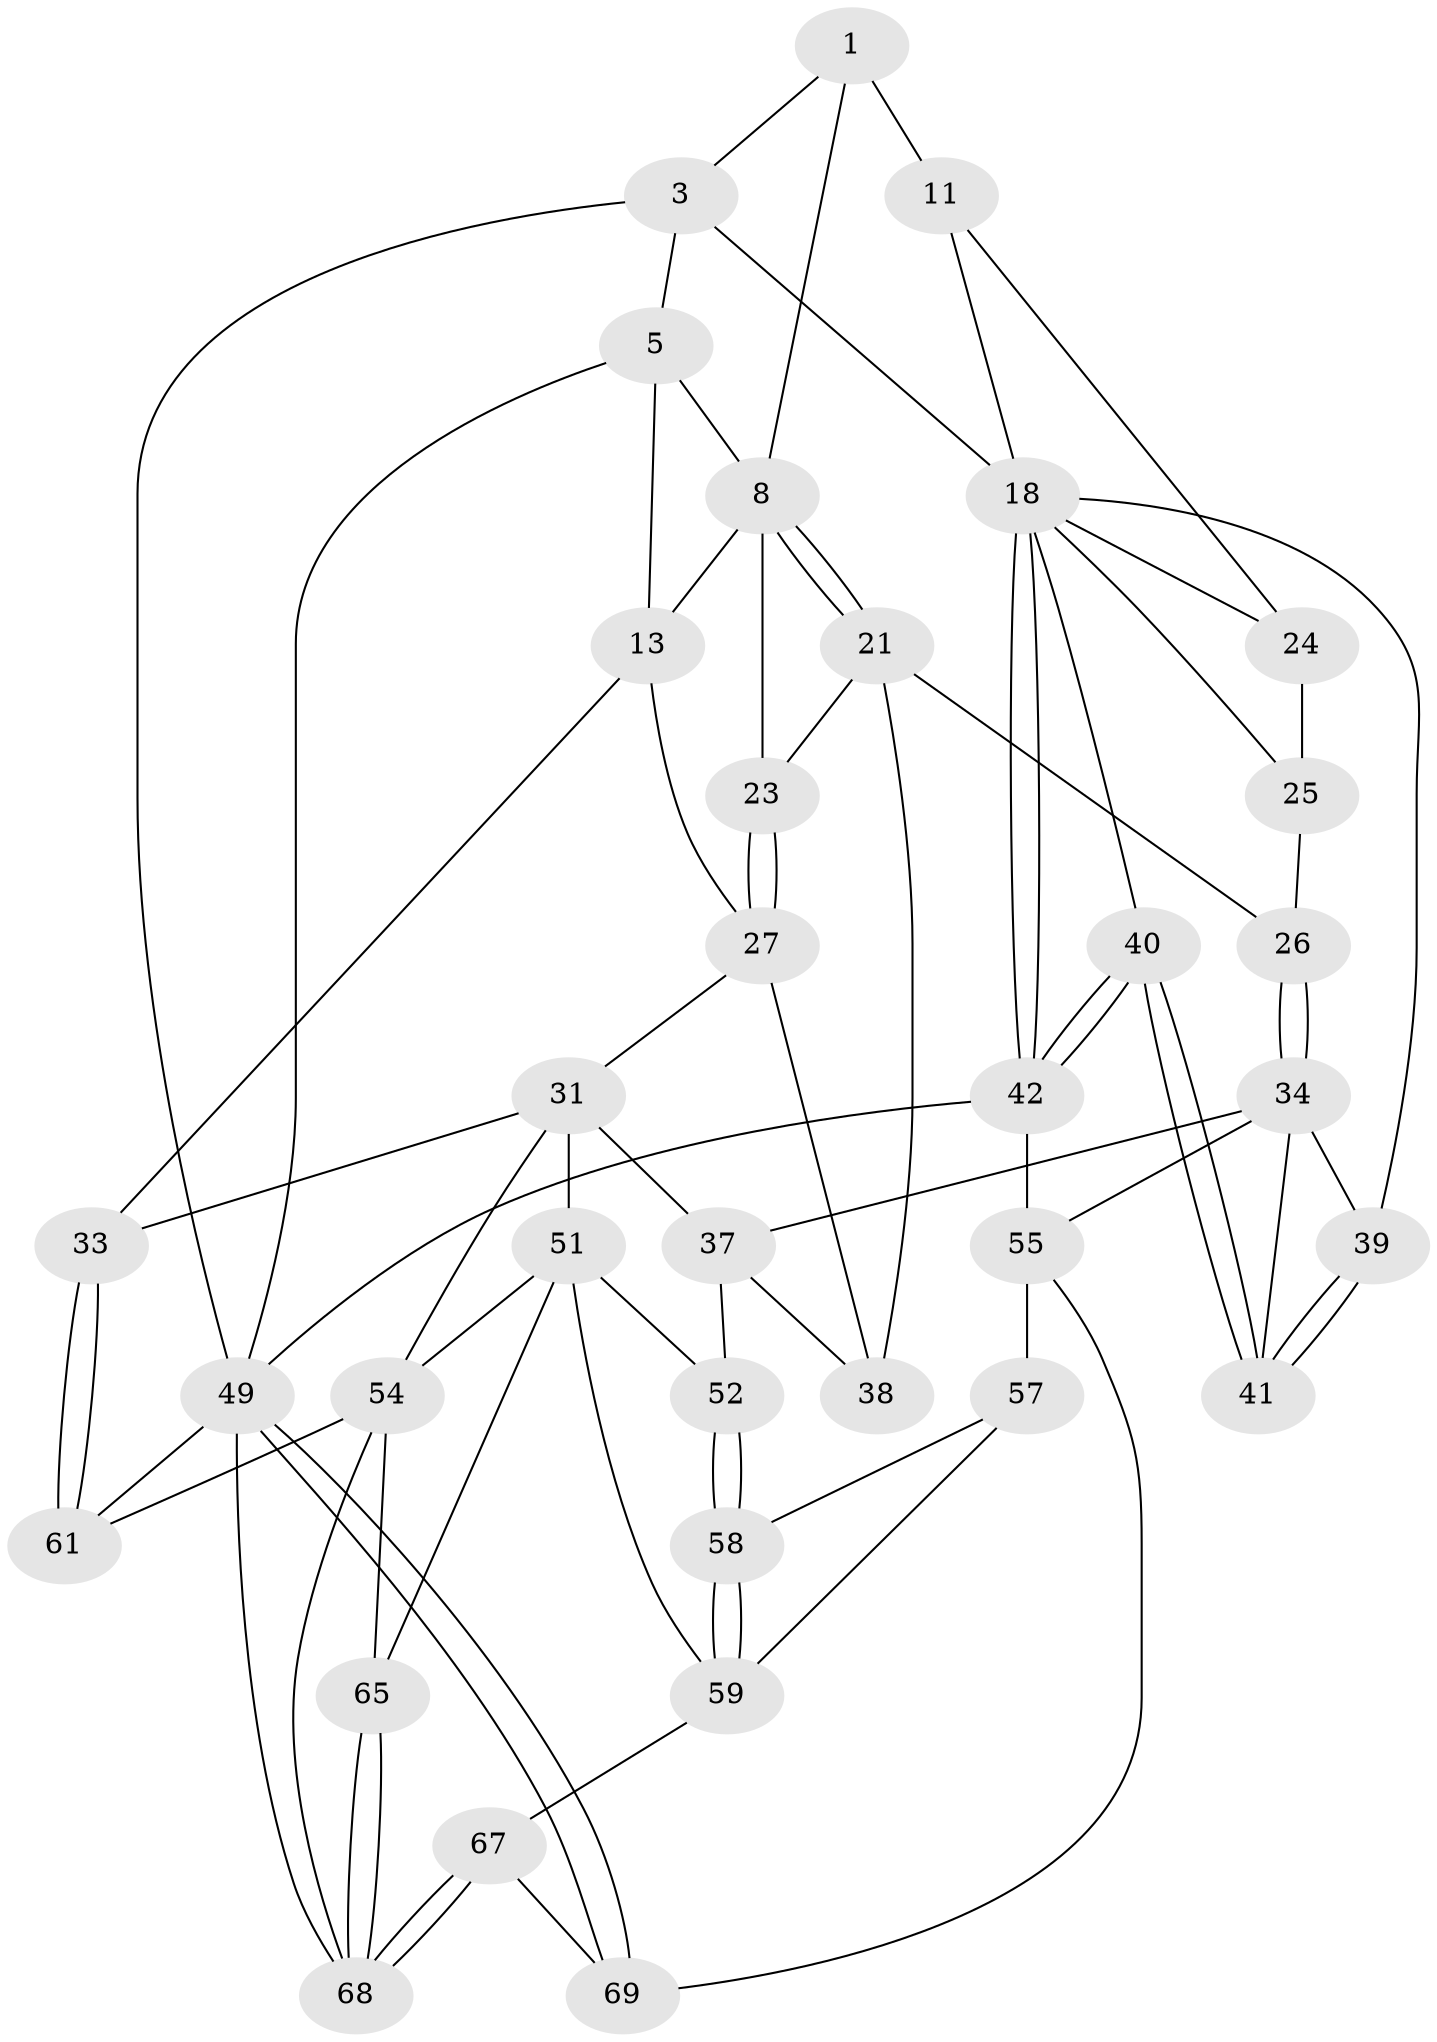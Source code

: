 // original degree distribution, {3: 0.04285714285714286, 5: 0.5571428571428572, 4: 0.2, 6: 0.2}
// Generated by graph-tools (version 1.1) at 2025/28/03/15/25 16:28:02]
// undirected, 35 vertices, 79 edges
graph export_dot {
graph [start="1"]
  node [color=gray90,style=filled];
  1 [pos="+0.7516718900015065+0",super="+7+2"];
  3 [pos="+1+0",super="+4"];
  5 [pos="+0+0",super="+6"];
  8 [pos="+0.5648988460516192+0.2139316374992906",super="+9"];
  11 [pos="+0.799914111205661+0.19246280992242004",super="+17+12"];
  13 [pos="+0.03199124828616712+0.18710568435046834",super="+16+14"];
  18 [pos="+1+0.33794651664933806",super="+19"];
  21 [pos="+0.5029325081753536+0.29598489710573267",super="+22"];
  23 [pos="+0.4364118349101037+0.299158831287853"];
  24 [pos="+0.7831064420729261+0.307441607361906"];
  25 [pos="+0.7825677408341476+0.3097236362126284"];
  26 [pos="+0.7189037657425802+0.4064731764875389"];
  27 [pos="+0.17270480712021008+0.32568079922870713",super="+30"];
  31 [pos="+0.12417697796905242+0.5502717508297507",super="+32+44"];
  33 [pos="+0+0.5825028451771362"];
  34 [pos="+0.6656186997011756+0.5097588682732989",super="+35"];
  37 [pos="+0.49332517878051224+0.45538815623745466",super="+43"];
  38 [pos="+0.48861627506633026+0.4480948148012708"];
  39 [pos="+0.8309639978489485+0.5391036657860321"];
  40 [pos="+1+0.8807678254272285"];
  41 [pos="+0.8501564326122768+0.7796893988465037"];
  42 [pos="+1+1",super="+50"];
  49 [pos="+1+1",super="+62"];
  51 [pos="+0.167419334231691+0.6124296686754191",super="+53"];
  52 [pos="+0.34200655047724304+0.7234751677384563"];
  54 [pos="+0.07353309445610169+0.8400991394160521",super="+64"];
  55 [pos="+0.5651166742800269+0.8787787935939748",super="+56"];
  57 [pos="+0.4147821743524248+0.8337027505901726"];
  58 [pos="+0.34252490098329147+0.7916379887487969"];
  59 [pos="+0.32898373362547306+0.8134344495691156",super="+63"];
  61 [pos="+0+0.8908075837885011"];
  65 [pos="+0.2294189604022452+1"];
  67 [pos="+0.4406740328103298+1"];
  68 [pos="+0.2867858298813008+1",super="+70"];
  69 [pos="+0.4497093012155805+1"];
  1 -- 8;
  1 -- 3;
  1 -- 11 [weight=2];
  3 -- 49;
  3 -- 18;
  3 -- 5;
  5 -- 49;
  5 -- 13;
  5 -- 8;
  8 -- 21;
  8 -- 21;
  8 -- 13 [weight=2];
  8 -- 23;
  11 -- 24;
  11 -- 18;
  13 -- 27;
  13 -- 33;
  18 -- 42;
  18 -- 42;
  18 -- 39;
  18 -- 40;
  18 -- 25;
  18 -- 24;
  21 -- 26;
  21 -- 38;
  21 -- 23;
  23 -- 27;
  23 -- 27;
  24 -- 25;
  25 -- 26;
  26 -- 34;
  26 -- 34;
  27 -- 38;
  27 -- 31;
  31 -- 33;
  31 -- 54;
  31 -- 51;
  31 -- 37;
  33 -- 61;
  33 -- 61;
  34 -- 39;
  34 -- 41;
  34 -- 37 [weight=2];
  34 -- 55;
  37 -- 38;
  37 -- 52;
  39 -- 41;
  39 -- 41;
  40 -- 41;
  40 -- 41;
  40 -- 42;
  40 -- 42;
  42 -- 49;
  42 -- 55;
  49 -- 69;
  49 -- 69;
  49 -- 61;
  49 -- 68;
  51 -- 52;
  51 -- 54;
  51 -- 65;
  51 -- 59;
  52 -- 58;
  52 -- 58;
  54 -- 65;
  54 -- 61;
  54 -- 68;
  55 -- 57;
  55 -- 69;
  57 -- 58;
  57 -- 59;
  58 -- 59;
  58 -- 59;
  59 -- 67;
  65 -- 68;
  65 -- 68;
  67 -- 68;
  67 -- 68;
  67 -- 69;
}
